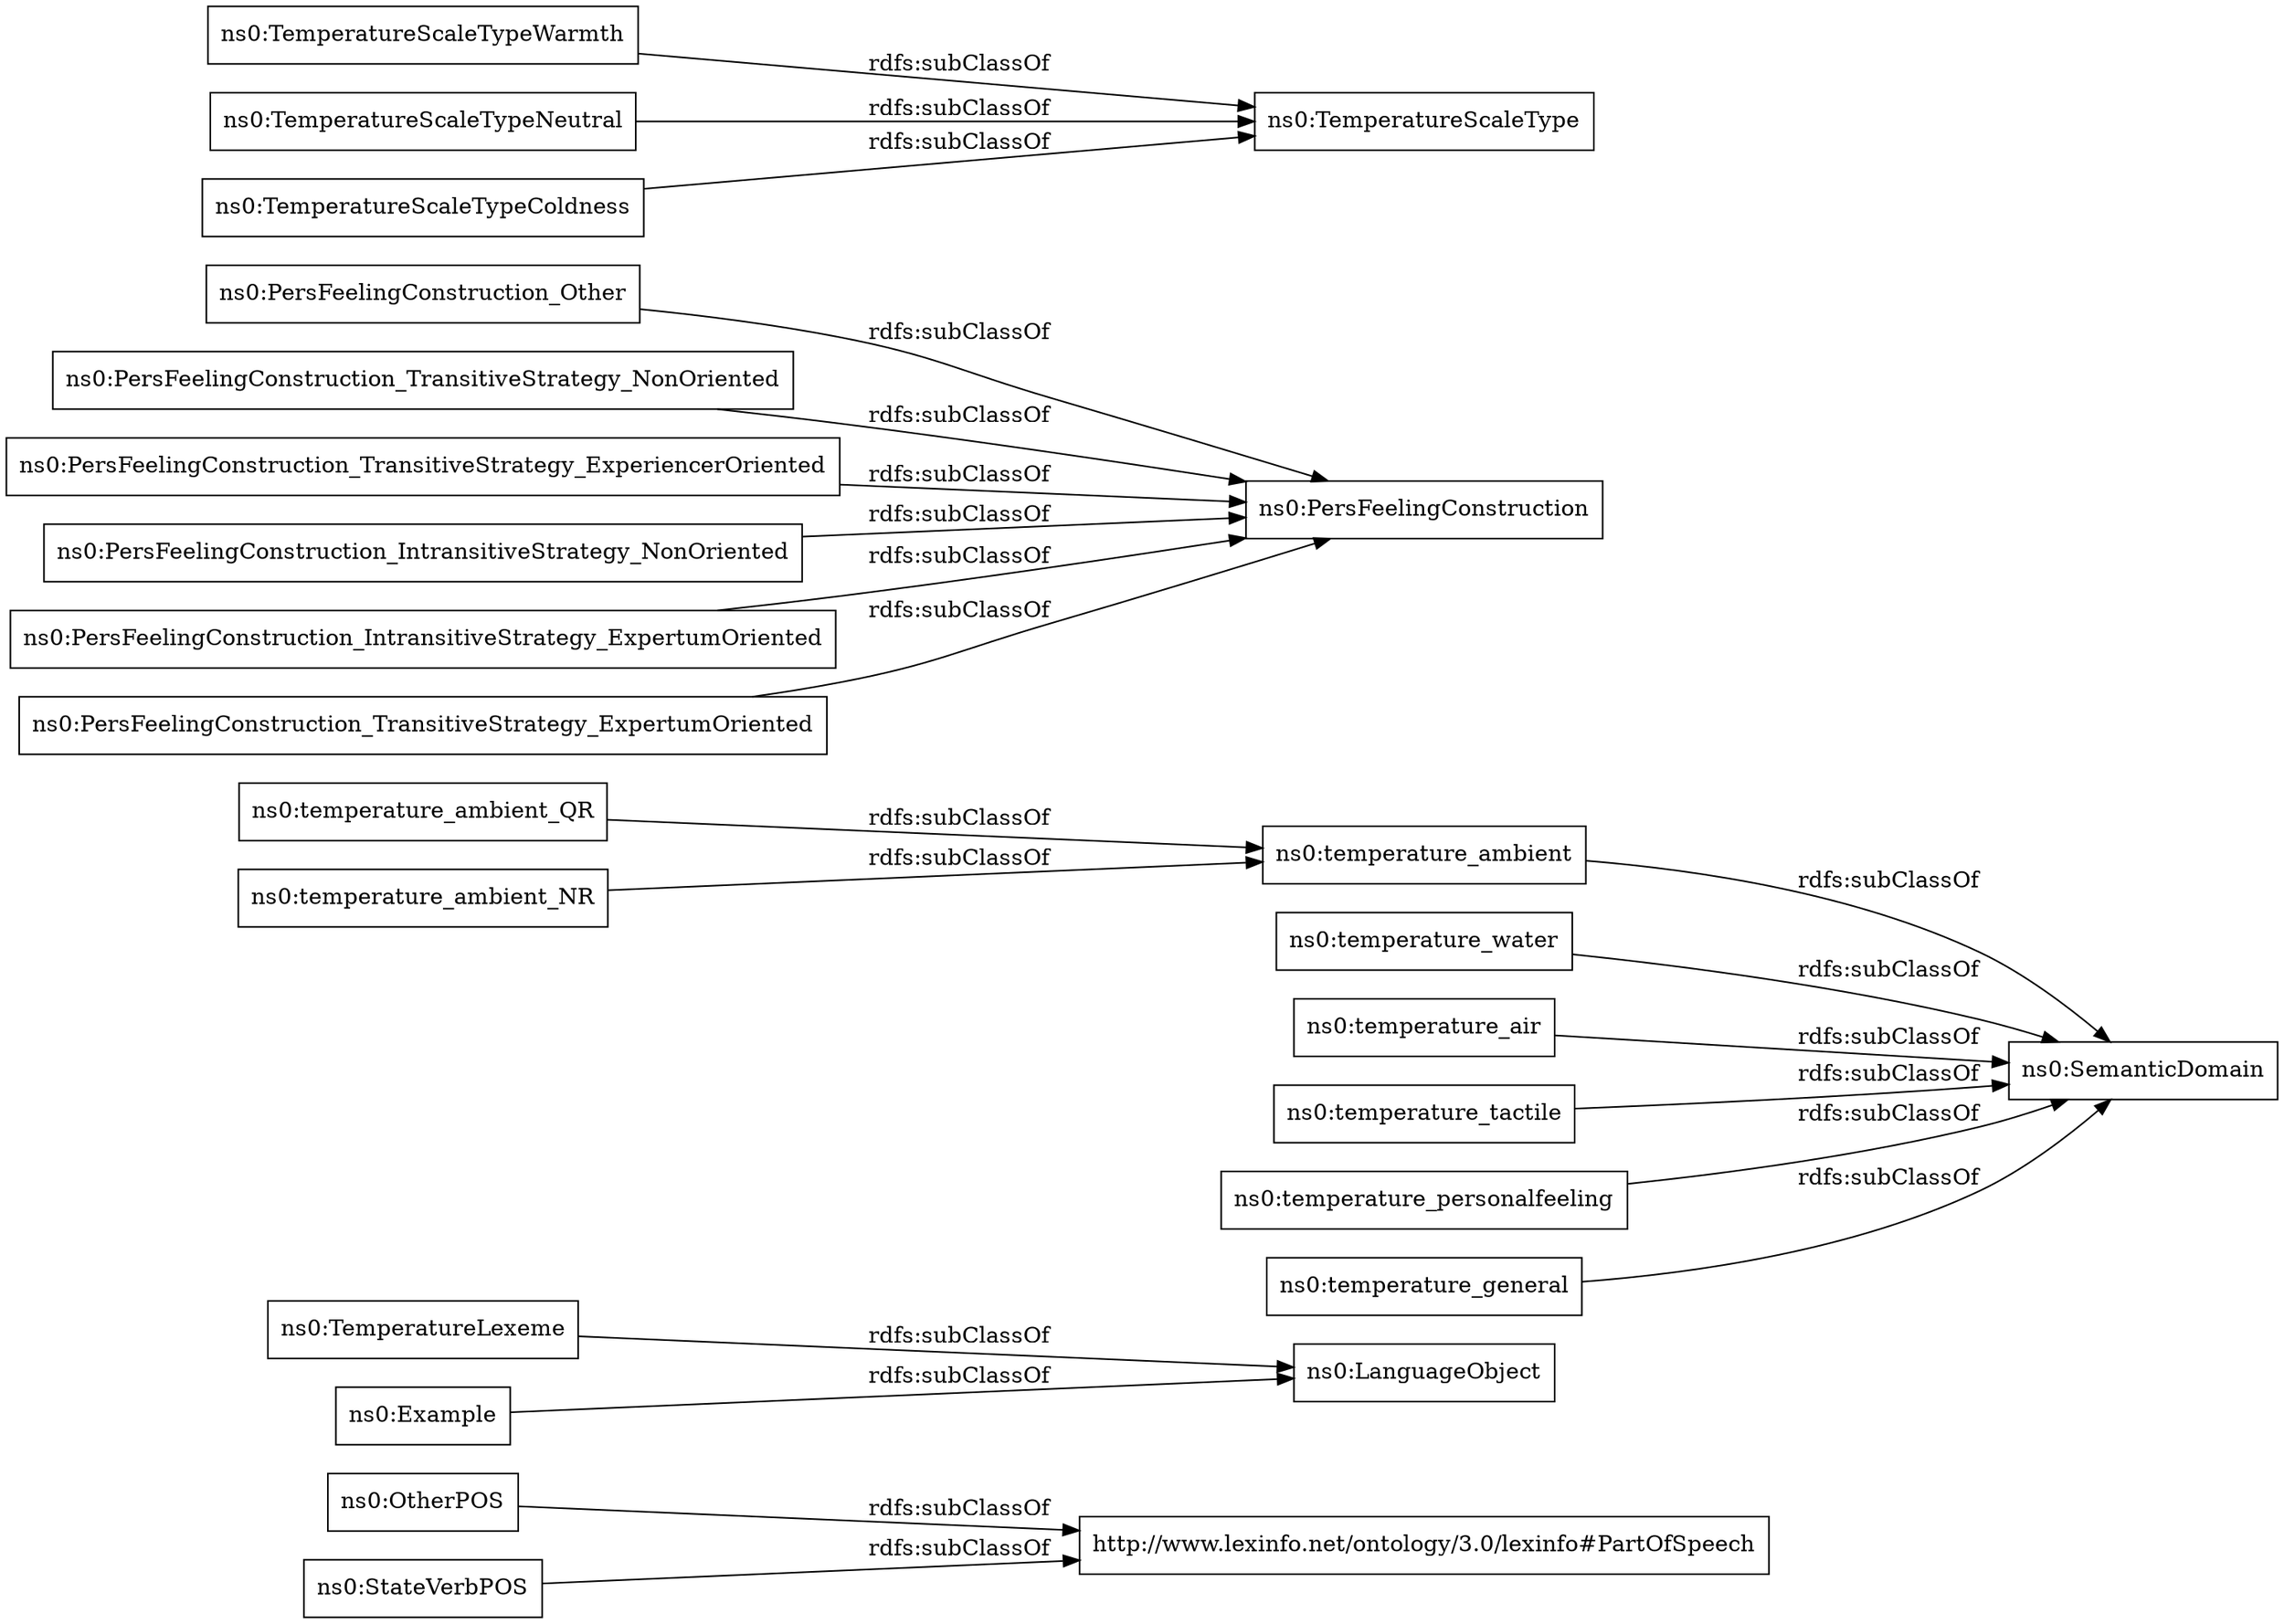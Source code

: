 digraph ar2dtool_diagram { 
rankdir=LR;
size="1000"
node [shape = rectangle, color="black"]; "ns0:OtherPOS" "ns0:LanguageObject" "ns0:temperature_ambient_QR" "ns0:TemperatureLexeme" "ns0:PersFeelingConstruction_Other" "ns0:temperature_water" "ns0:temperature_air" "ns0:TemperatureScaleTypeWarmth" "ns0:temperature_tactile" "ns0:temperature_ambient_NR" "ns0:PersFeelingConstruction_TransitiveStrategy_NonOriented" "ns0:TemperatureScaleTypeNeutral" "ns0:PersFeelingConstruction_TransitiveStrategy_ExperiencerOriented" "ns0:temperature_personalfeeling" "ns0:TemperatureScaleTypeColdness" "ns0:StateVerbPOS" "ns0:TemperatureScaleType" "ns0:PersFeelingConstruction_IntransitiveStrategy_NonOriented" "ns0:SemanticDomain" "ns0:temperature_ambient" "ns0:temperature_general" "ns0:PersFeelingConstruction_IntransitiveStrategy_ExpertumOriented" "ns0:Example" "ns0:PersFeelingConstruction_TransitiveStrategy_ExpertumOriented" ; /*classes style*/
	"ns0:PersFeelingConstruction_IntransitiveStrategy_ExpertumOriented" -> "ns0:PersFeelingConstruction" [ label = "rdfs:subClassOf" ];
	"ns0:PersFeelingConstruction_Other" -> "ns0:PersFeelingConstruction" [ label = "rdfs:subClassOf" ];
	"ns0:temperature_ambient_QR" -> "ns0:temperature_ambient" [ label = "rdfs:subClassOf" ];
	"ns0:PersFeelingConstruction_TransitiveStrategy_ExperiencerOriented" -> "ns0:PersFeelingConstruction" [ label = "rdfs:subClassOf" ];
	"ns0:PersFeelingConstruction_TransitiveStrategy_ExpertumOriented" -> "ns0:PersFeelingConstruction" [ label = "rdfs:subClassOf" ];
	"ns0:temperature_tactile" -> "ns0:SemanticDomain" [ label = "rdfs:subClassOf" ];
	"ns0:Example" -> "ns0:LanguageObject" [ label = "rdfs:subClassOf" ];
	"ns0:temperature_water" -> "ns0:SemanticDomain" [ label = "rdfs:subClassOf" ];
	"ns0:temperature_ambient_NR" -> "ns0:temperature_ambient" [ label = "rdfs:subClassOf" ];
	"ns0:temperature_air" -> "ns0:SemanticDomain" [ label = "rdfs:subClassOf" ];
	"ns0:TemperatureLexeme" -> "ns0:LanguageObject" [ label = "rdfs:subClassOf" ];
	"ns0:PersFeelingConstruction_IntransitiveStrategy_NonOriented" -> "ns0:PersFeelingConstruction" [ label = "rdfs:subClassOf" ];
	"ns0:temperature_ambient" -> "ns0:SemanticDomain" [ label = "rdfs:subClassOf" ];
	"ns0:TemperatureScaleTypeNeutral" -> "ns0:TemperatureScaleType" [ label = "rdfs:subClassOf" ];
	"ns0:TemperatureScaleTypeWarmth" -> "ns0:TemperatureScaleType" [ label = "rdfs:subClassOf" ];
	"ns0:OtherPOS" -> "http://www.lexinfo.net/ontology/3.0/lexinfo#PartOfSpeech" [ label = "rdfs:subClassOf" ];
	"ns0:StateVerbPOS" -> "http://www.lexinfo.net/ontology/3.0/lexinfo#PartOfSpeech" [ label = "rdfs:subClassOf" ];
	"ns0:temperature_personalfeeling" -> "ns0:SemanticDomain" [ label = "rdfs:subClassOf" ];
	"ns0:PersFeelingConstruction_TransitiveStrategy_NonOriented" -> "ns0:PersFeelingConstruction" [ label = "rdfs:subClassOf" ];
	"ns0:temperature_general" -> "ns0:SemanticDomain" [ label = "rdfs:subClassOf" ];
	"ns0:TemperatureScaleTypeColdness" -> "ns0:TemperatureScaleType" [ label = "rdfs:subClassOf" ];

}
